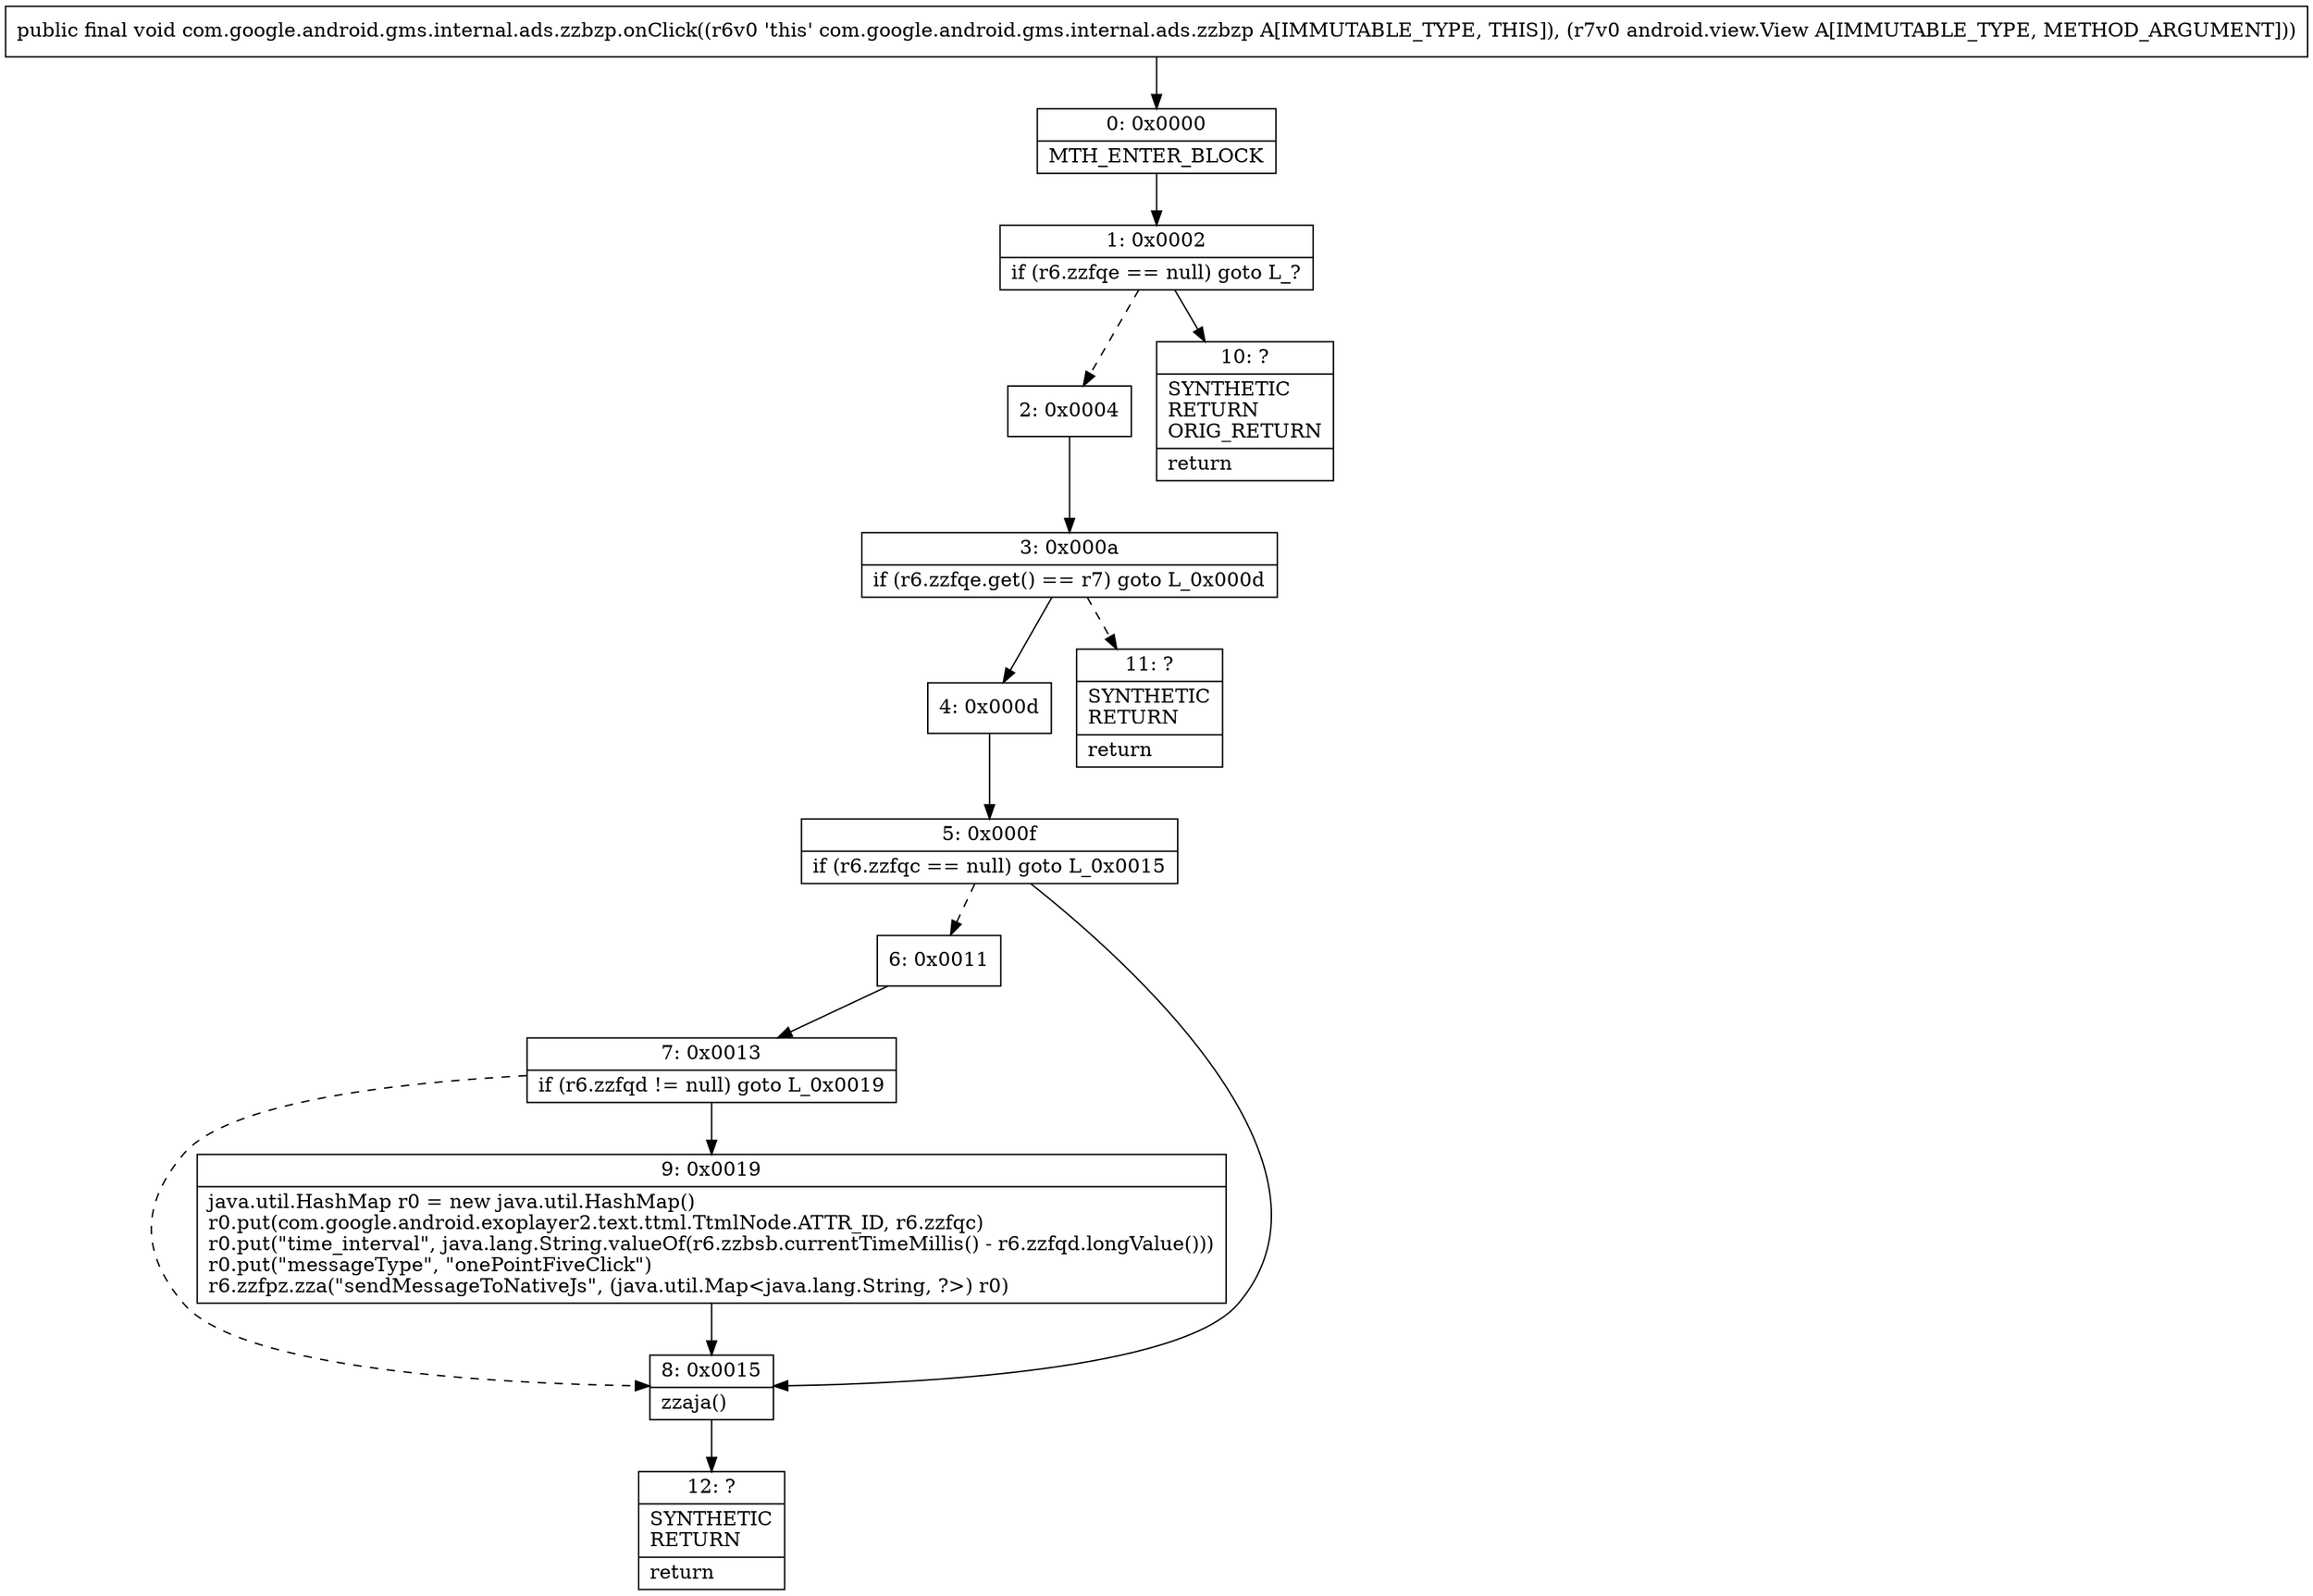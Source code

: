 digraph "CFG forcom.google.android.gms.internal.ads.zzbzp.onClick(Landroid\/view\/View;)V" {
Node_0 [shape=record,label="{0\:\ 0x0000|MTH_ENTER_BLOCK\l}"];
Node_1 [shape=record,label="{1\:\ 0x0002|if (r6.zzfqe == null) goto L_?\l}"];
Node_2 [shape=record,label="{2\:\ 0x0004}"];
Node_3 [shape=record,label="{3\:\ 0x000a|if (r6.zzfqe.get() == r7) goto L_0x000d\l}"];
Node_4 [shape=record,label="{4\:\ 0x000d}"];
Node_5 [shape=record,label="{5\:\ 0x000f|if (r6.zzfqc == null) goto L_0x0015\l}"];
Node_6 [shape=record,label="{6\:\ 0x0011}"];
Node_7 [shape=record,label="{7\:\ 0x0013|if (r6.zzfqd != null) goto L_0x0019\l}"];
Node_8 [shape=record,label="{8\:\ 0x0015|zzaja()\l}"];
Node_9 [shape=record,label="{9\:\ 0x0019|java.util.HashMap r0 = new java.util.HashMap()\lr0.put(com.google.android.exoplayer2.text.ttml.TtmlNode.ATTR_ID, r6.zzfqc)\lr0.put(\"time_interval\", java.lang.String.valueOf(r6.zzbsb.currentTimeMillis() \- r6.zzfqd.longValue()))\lr0.put(\"messageType\", \"onePointFiveClick\")\lr6.zzfpz.zza(\"sendMessageToNativeJs\", (java.util.Map\<java.lang.String, ?\>) r0)\l}"];
Node_10 [shape=record,label="{10\:\ ?|SYNTHETIC\lRETURN\lORIG_RETURN\l|return\l}"];
Node_11 [shape=record,label="{11\:\ ?|SYNTHETIC\lRETURN\l|return\l}"];
Node_12 [shape=record,label="{12\:\ ?|SYNTHETIC\lRETURN\l|return\l}"];
MethodNode[shape=record,label="{public final void com.google.android.gms.internal.ads.zzbzp.onClick((r6v0 'this' com.google.android.gms.internal.ads.zzbzp A[IMMUTABLE_TYPE, THIS]), (r7v0 android.view.View A[IMMUTABLE_TYPE, METHOD_ARGUMENT])) }"];
MethodNode -> Node_0;
Node_0 -> Node_1;
Node_1 -> Node_2[style=dashed];
Node_1 -> Node_10;
Node_2 -> Node_3;
Node_3 -> Node_4;
Node_3 -> Node_11[style=dashed];
Node_4 -> Node_5;
Node_5 -> Node_6[style=dashed];
Node_5 -> Node_8;
Node_6 -> Node_7;
Node_7 -> Node_8[style=dashed];
Node_7 -> Node_9;
Node_8 -> Node_12;
Node_9 -> Node_8;
}

